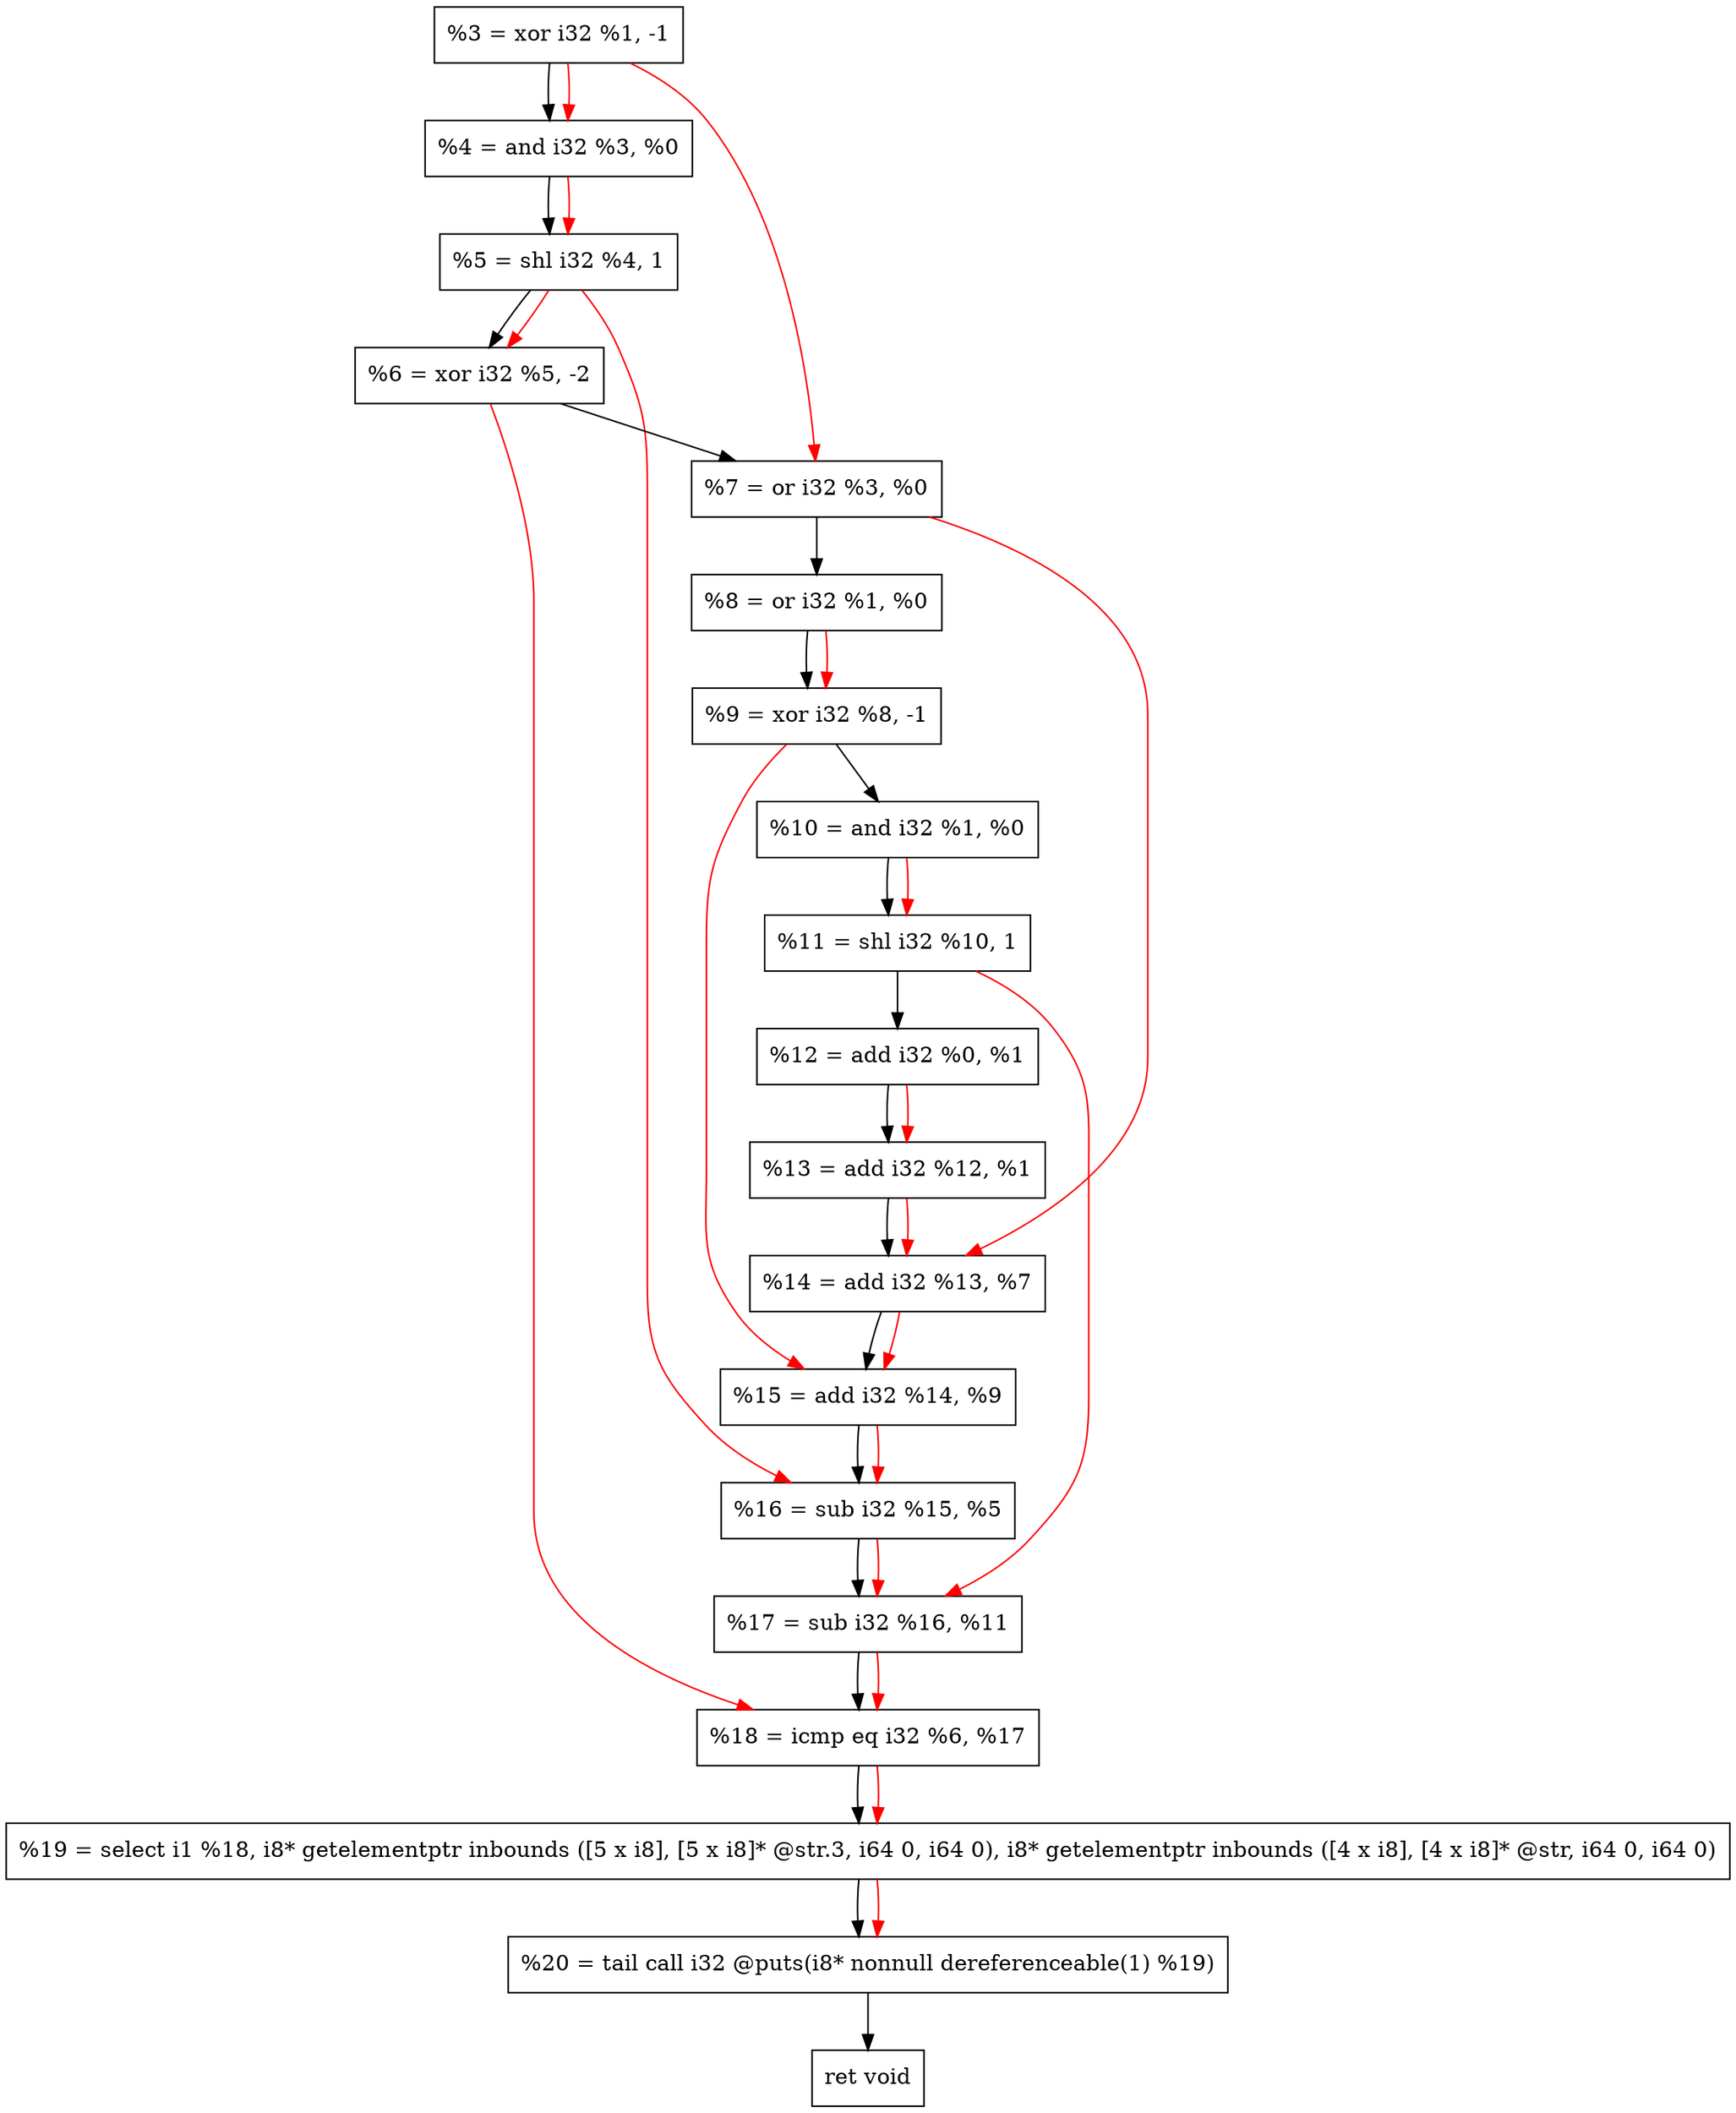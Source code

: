 digraph "DFG for'crackme' function" {
	Node0xdc9a00[shape=record, label="  %3 = xor i32 %1, -1"];
	Node0xdc9a70[shape=record, label="  %4 = and i32 %3, %0"];
	Node0xdc9b30[shape=record, label="  %5 = shl i32 %4, 1"];
	Node0xdc9bd0[shape=record, label="  %6 = xor i32 %5, -2"];
	Node0xdc9c40[shape=record, label="  %7 = or i32 %3, %0"];
	Node0xdc9cb0[shape=record, label="  %8 = or i32 %1, %0"];
	Node0xdc9d20[shape=record, label="  %9 = xor i32 %8, -1"];
	Node0xdc9d90[shape=record, label="  %10 = and i32 %1, %0"];
	Node0xdc9e00[shape=record, label="  %11 = shl i32 %10, 1"];
	Node0xdc9e70[shape=record, label="  %12 = add i32 %0, %1"];
	Node0xdc9ee0[shape=record, label="  %13 = add i32 %12, %1"];
	Node0xdc9f50[shape=record, label="  %14 = add i32 %13, %7"];
	Node0xdc9fc0[shape=record, label="  %15 = add i32 %14, %9"];
	Node0xdca030[shape=record, label="  %16 = sub i32 %15, %5"];
	Node0xdca0a0[shape=record, label="  %17 = sub i32 %16, %11"];
	Node0xdca110[shape=record, label="  %18 = icmp eq i32 %6, %17"];
	Node0xd6a268[shape=record, label="  %19 = select i1 %18, i8* getelementptr inbounds ([5 x i8], [5 x i8]* @str.3, i64 0, i64 0), i8* getelementptr inbounds ([4 x i8], [4 x i8]* @str, i64 0, i64 0)"];
	Node0xdca5b0[shape=record, label="  %20 = tail call i32 @puts(i8* nonnull dereferenceable(1) %19)"];
	Node0xdca600[shape=record, label="  ret void"];
	Node0xdc9a00 -> Node0xdc9a70;
	Node0xdc9a70 -> Node0xdc9b30;
	Node0xdc9b30 -> Node0xdc9bd0;
	Node0xdc9bd0 -> Node0xdc9c40;
	Node0xdc9c40 -> Node0xdc9cb0;
	Node0xdc9cb0 -> Node0xdc9d20;
	Node0xdc9d20 -> Node0xdc9d90;
	Node0xdc9d90 -> Node0xdc9e00;
	Node0xdc9e00 -> Node0xdc9e70;
	Node0xdc9e70 -> Node0xdc9ee0;
	Node0xdc9ee0 -> Node0xdc9f50;
	Node0xdc9f50 -> Node0xdc9fc0;
	Node0xdc9fc0 -> Node0xdca030;
	Node0xdca030 -> Node0xdca0a0;
	Node0xdca0a0 -> Node0xdca110;
	Node0xdca110 -> Node0xd6a268;
	Node0xd6a268 -> Node0xdca5b0;
	Node0xdca5b0 -> Node0xdca600;
edge [color=red]
	Node0xdc9a00 -> Node0xdc9a70;
	Node0xdc9a70 -> Node0xdc9b30;
	Node0xdc9b30 -> Node0xdc9bd0;
	Node0xdc9a00 -> Node0xdc9c40;
	Node0xdc9cb0 -> Node0xdc9d20;
	Node0xdc9d90 -> Node0xdc9e00;
	Node0xdc9e70 -> Node0xdc9ee0;
	Node0xdc9ee0 -> Node0xdc9f50;
	Node0xdc9c40 -> Node0xdc9f50;
	Node0xdc9f50 -> Node0xdc9fc0;
	Node0xdc9d20 -> Node0xdc9fc0;
	Node0xdc9fc0 -> Node0xdca030;
	Node0xdc9b30 -> Node0xdca030;
	Node0xdca030 -> Node0xdca0a0;
	Node0xdc9e00 -> Node0xdca0a0;
	Node0xdc9bd0 -> Node0xdca110;
	Node0xdca0a0 -> Node0xdca110;
	Node0xdca110 -> Node0xd6a268;
	Node0xd6a268 -> Node0xdca5b0;
}
